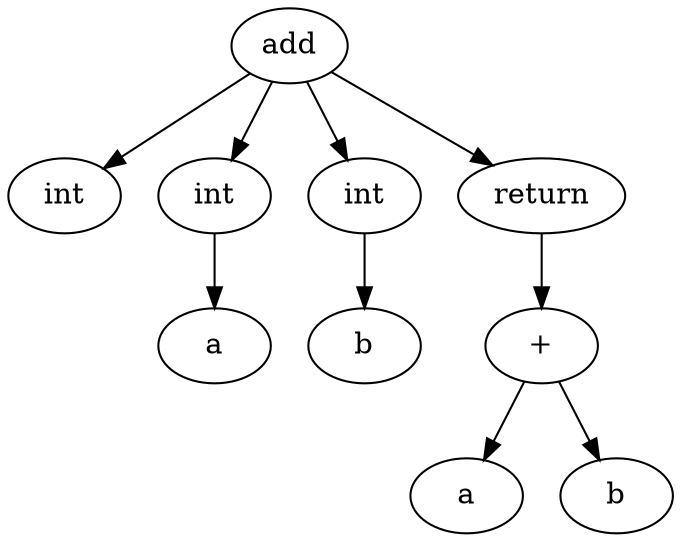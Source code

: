 digraph add_ast {
  ordering=out;

  int_0 [label="int"];
  int_1 [label="int"];
  int_2 [label="int"];
  plus [label="+"];
  param_a [label="a"];
  param_b [label="b"];

  add -> int_0;
  add -> int_1;
  add -> int_2;
  add -> return;

  int_1 -> param_a;
  int_2 -> param_b;

  return -> plus;
  plus -> a;
  plus -> b;
}
